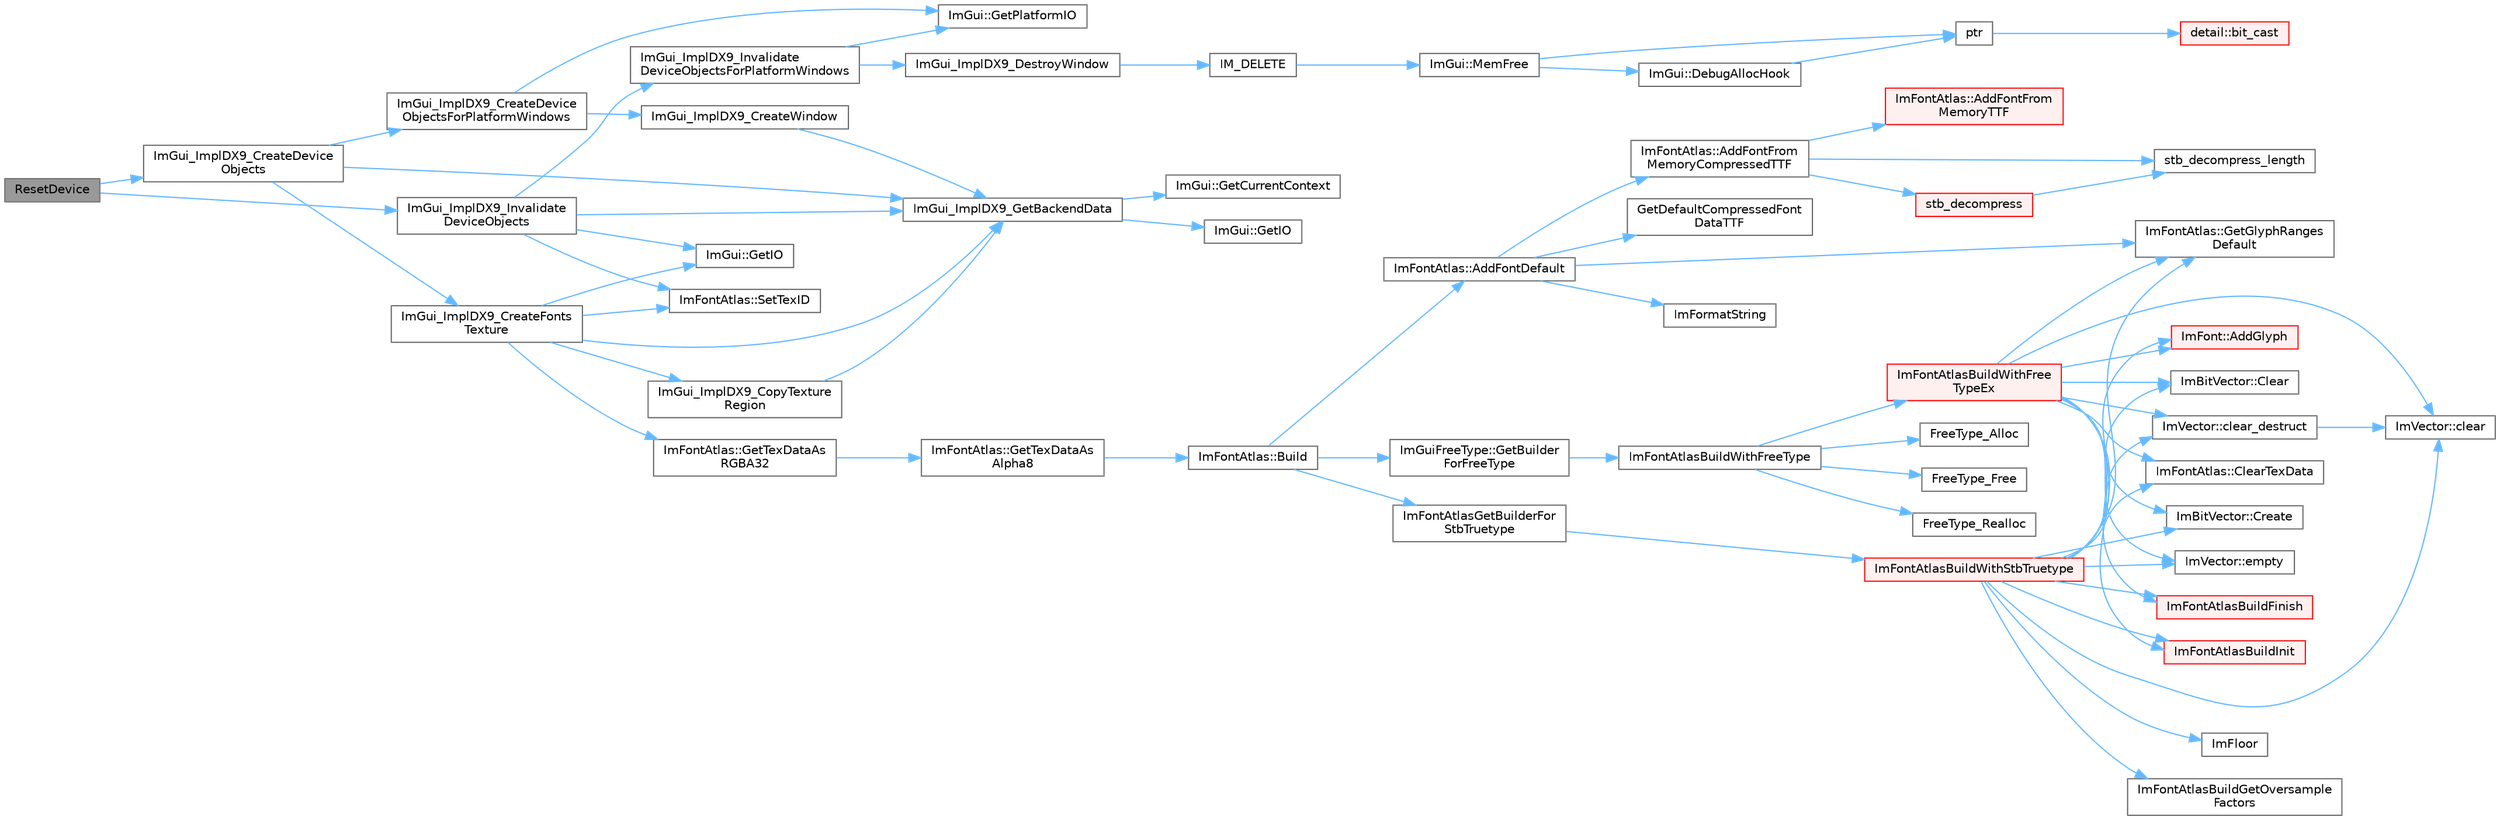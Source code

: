 digraph "ResetDevice"
{
 // LATEX_PDF_SIZE
  bgcolor="transparent";
  edge [fontname=Helvetica,fontsize=10,labelfontname=Helvetica,labelfontsize=10];
  node [fontname=Helvetica,fontsize=10,shape=box,height=0.2,width=0.4];
  rankdir="LR";
  Node1 [id="Node000001",label="ResetDevice",height=0.2,width=0.4,color="gray40", fillcolor="grey60", style="filled", fontcolor="black",tooltip=" "];
  Node1 -> Node2 [id="edge1_Node000001_Node000002",color="steelblue1",style="solid",tooltip=" "];
  Node2 [id="Node000002",label="ImGui_ImplDX9_CreateDevice\lObjects",height=0.2,width=0.4,color="grey40", fillcolor="white", style="filled",URL="$imgui__impl__dx9_8cpp.html#aecce01ad4b6c159c2556e58829d6cdfd",tooltip=" "];
  Node2 -> Node3 [id="edge2_Node000002_Node000003",color="steelblue1",style="solid",tooltip=" "];
  Node3 [id="Node000003",label="ImGui_ImplDX9_CreateDevice\lObjectsForPlatformWindows",height=0.2,width=0.4,color="grey40", fillcolor="white", style="filled",URL="$imgui__impl__dx9_8cpp.html#ae43f707459fcf3f6ea25e0aadfb81225",tooltip=" "];
  Node3 -> Node4 [id="edge3_Node000003_Node000004",color="steelblue1",style="solid",tooltip=" "];
  Node4 [id="Node000004",label="ImGui::GetPlatformIO",height=0.2,width=0.4,color="grey40", fillcolor="white", style="filled",URL="$namespace_im_gui.html#a3edc2b6129cbf1e8d247c6d03c344065",tooltip=" "];
  Node3 -> Node5 [id="edge4_Node000003_Node000005",color="steelblue1",style="solid",tooltip=" "];
  Node5 [id="Node000005",label="ImGui_ImplDX9_CreateWindow",height=0.2,width=0.4,color="grey40", fillcolor="white", style="filled",URL="$imgui__impl__dx9_8cpp.html#ac02a491e6680281a68374e982b93c8c0",tooltip=" "];
  Node5 -> Node6 [id="edge5_Node000005_Node000006",color="steelblue1",style="solid",tooltip=" "];
  Node6 [id="Node000006",label="ImGui_ImplDX9_GetBackendData",height=0.2,width=0.4,color="grey40", fillcolor="white", style="filled",URL="$imgui__impl__dx9_8cpp.html#a7d4a627084dae9975dcce23791c52b67",tooltip=" "];
  Node6 -> Node7 [id="edge6_Node000006_Node000007",color="steelblue1",style="solid",tooltip=" "];
  Node7 [id="Node000007",label="ImGui::GetCurrentContext",height=0.2,width=0.4,color="grey40", fillcolor="white", style="filled",URL="$namespace_im_gui.html#af557a6de5538099a0f6047eb994bbf42",tooltip=" "];
  Node6 -> Node8 [id="edge7_Node000006_Node000008",color="steelblue1",style="solid",tooltip=" "];
  Node8 [id="Node000008",label="ImGui::GetIO",height=0.2,width=0.4,color="grey40", fillcolor="white", style="filled",URL="$namespace_im_gui.html#a7dea7d0530868f078324f14a308f0c3c",tooltip=" "];
  Node2 -> Node9 [id="edge8_Node000002_Node000009",color="steelblue1",style="solid",tooltip=" "];
  Node9 [id="Node000009",label="ImGui_ImplDX9_CreateFonts\lTexture",height=0.2,width=0.4,color="grey40", fillcolor="white", style="filled",URL="$imgui__impl__dx9_8cpp.html#ad73ce3cbbcfa73053cded146b4e94c1a",tooltip=" "];
  Node9 -> Node10 [id="edge9_Node000009_Node000010",color="steelblue1",style="solid",tooltip=" "];
  Node10 [id="Node000010",label="ImGui::GetIO",height=0.2,width=0.4,color="grey40", fillcolor="white", style="filled",URL="$namespace_im_gui.html#a3179e560812f878f3961ce803a5d9302",tooltip=" "];
  Node9 -> Node11 [id="edge10_Node000009_Node000011",color="steelblue1",style="solid",tooltip=" "];
  Node11 [id="Node000011",label="ImFontAtlas::GetTexDataAs\lRGBA32",height=0.2,width=0.4,color="grey40", fillcolor="white", style="filled",URL="$struct_im_font_atlas.html#a8abb0c4e67ebb38249d4df71218c4eec",tooltip=" "];
  Node11 -> Node12 [id="edge11_Node000011_Node000012",color="steelblue1",style="solid",tooltip=" "];
  Node12 [id="Node000012",label="ImFontAtlas::GetTexDataAs\lAlpha8",height=0.2,width=0.4,color="grey40", fillcolor="white", style="filled",URL="$struct_im_font_atlas.html#aeff1a1044a1ab68d8f27bb2819cd9f44",tooltip=" "];
  Node12 -> Node13 [id="edge12_Node000012_Node000013",color="steelblue1",style="solid",tooltip=" "];
  Node13 [id="Node000013",label="ImFontAtlas::Build",height=0.2,width=0.4,color="grey40", fillcolor="white", style="filled",URL="$struct_im_font_atlas.html#a81e39e30dffa4dd7e458a53297451e27",tooltip=" "];
  Node13 -> Node14 [id="edge13_Node000013_Node000014",color="steelblue1",style="solid",tooltip=" "];
  Node14 [id="Node000014",label="ImFontAtlas::AddFontDefault",height=0.2,width=0.4,color="grey40", fillcolor="white", style="filled",URL="$struct_im_font_atlas.html#a9d2b4a94579bf603a0d2662cd8348cbd",tooltip=" "];
  Node14 -> Node15 [id="edge14_Node000014_Node000015",color="steelblue1",style="solid",tooltip=" "];
  Node15 [id="Node000015",label="ImFontAtlas::AddFontFrom\lMemoryCompressedTTF",height=0.2,width=0.4,color="grey40", fillcolor="white", style="filled",URL="$struct_im_font_atlas.html#a478ffa07777bf990ade02889e15a21ab",tooltip=" "];
  Node15 -> Node16 [id="edge15_Node000015_Node000016",color="steelblue1",style="solid",tooltip=" "];
  Node16 [id="Node000016",label="ImFontAtlas::AddFontFrom\lMemoryTTF",height=0.2,width=0.4,color="red", fillcolor="#FFF0F0", style="filled",URL="$struct_im_font_atlas.html#a95eec9b791e9c509180030f8176406ff",tooltip=" "];
  Node15 -> Node21 [id="edge16_Node000015_Node000021",color="steelblue1",style="solid",tooltip=" "];
  Node21 [id="Node000021",label="stb_decompress",height=0.2,width=0.4,color="red", fillcolor="#FFF0F0", style="filled",URL="$imgui__draw_8cpp.html#a23f899d930c93d351569ee83cf920570",tooltip=" "];
  Node21 -> Node23 [id="edge17_Node000021_Node000023",color="steelblue1",style="solid",tooltip=" "];
  Node23 [id="Node000023",label="stb_decompress_length",height=0.2,width=0.4,color="grey40", fillcolor="white", style="filled",URL="$imgui__draw_8cpp.html#a5a5301def23b33e2156ac79a8b65c69b",tooltip=" "];
  Node15 -> Node23 [id="edge18_Node000015_Node000023",color="steelblue1",style="solid",tooltip=" "];
  Node14 -> Node27 [id="edge19_Node000014_Node000027",color="steelblue1",style="solid",tooltip=" "];
  Node27 [id="Node000027",label="GetDefaultCompressedFont\lDataTTF",height=0.2,width=0.4,color="grey40", fillcolor="white", style="filled",URL="$imgui__draw_8cpp.html#abc3b462ef2c5ef511d4f7231e3d9b853",tooltip=" "];
  Node14 -> Node28 [id="edge20_Node000014_Node000028",color="steelblue1",style="solid",tooltip=" "];
  Node28 [id="Node000028",label="ImFontAtlas::GetGlyphRanges\lDefault",height=0.2,width=0.4,color="grey40", fillcolor="white", style="filled",URL="$struct_im_font_atlas.html#adec0df140eb1dc01c2a22a5253d62820",tooltip=" "];
  Node14 -> Node29 [id="edge21_Node000014_Node000029",color="steelblue1",style="solid",tooltip=" "];
  Node29 [id="Node000029",label="ImFormatString",height=0.2,width=0.4,color="grey40", fillcolor="white", style="filled",URL="$imgui_8cpp.html#a75ccaf7d676b1f567ba888ae42ac3809",tooltip=" "];
  Node13 -> Node30 [id="edge22_Node000013_Node000030",color="steelblue1",style="solid",tooltip=" "];
  Node30 [id="Node000030",label="ImGuiFreeType::GetBuilder\lForFreeType",height=0.2,width=0.4,color="grey40", fillcolor="white", style="filled",URL="$namespace_im_gui_free_type.html#ad0ba08f92f212ec5da9dd7a2872e0ae3",tooltip=" "];
  Node30 -> Node31 [id="edge23_Node000030_Node000031",color="steelblue1",style="solid",tooltip=" "];
  Node31 [id="Node000031",label="ImFontAtlasBuildWithFreeType",height=0.2,width=0.4,color="grey40", fillcolor="white", style="filled",URL="$imgui__freetype_8cpp.html#a59c51a543162f6d8a70c66e526f2f5fe",tooltip=" "];
  Node31 -> Node32 [id="edge24_Node000031_Node000032",color="steelblue1",style="solid",tooltip=" "];
  Node32 [id="Node000032",label="FreeType_Alloc",height=0.2,width=0.4,color="grey40", fillcolor="white", style="filled",URL="$imgui__freetype_8cpp.html#a6a98733a4a93bb0b2a6cc6c1d1c0637c",tooltip=" "];
  Node31 -> Node33 [id="edge25_Node000031_Node000033",color="steelblue1",style="solid",tooltip=" "];
  Node33 [id="Node000033",label="FreeType_Free",height=0.2,width=0.4,color="grey40", fillcolor="white", style="filled",URL="$imgui__freetype_8cpp.html#abc3aa644b842c8087c6a785b59fcf5e6",tooltip=" "];
  Node31 -> Node34 [id="edge26_Node000031_Node000034",color="steelblue1",style="solid",tooltip=" "];
  Node34 [id="Node000034",label="FreeType_Realloc",height=0.2,width=0.4,color="grey40", fillcolor="white", style="filled",URL="$imgui__freetype_8cpp.html#afb83eb710c8c6c48c842184d2b43bd72",tooltip=" "];
  Node31 -> Node35 [id="edge27_Node000031_Node000035",color="steelblue1",style="solid",tooltip=" "];
  Node35 [id="Node000035",label="ImFontAtlasBuildWithFree\lTypeEx",height=0.2,width=0.4,color="red", fillcolor="#FFF0F0", style="filled",URL="$imgui__freetype_8cpp.html#af965b039f4cb8ad8bcdc5a1981ac5d81",tooltip=" "];
  Node35 -> Node36 [id="edge28_Node000035_Node000036",color="steelblue1",style="solid",tooltip=" "];
  Node36 [id="Node000036",label="ImFont::AddGlyph",height=0.2,width=0.4,color="red", fillcolor="#FFF0F0", style="filled",URL="$struct_im_font.html#a1badad96fa8d41b4754fc7bdb826e6b2",tooltip=" "];
  Node35 -> Node40 [id="edge29_Node000035_Node000040",color="steelblue1",style="solid",tooltip=" "];
  Node40 [id="Node000040",label="ImBitVector::Clear",height=0.2,width=0.4,color="grey40", fillcolor="white", style="filled",URL="$struct_im_bit_vector.html#a6486ac9a357400a42af07909f937a659",tooltip=" "];
  Node35 -> Node41 [id="edge30_Node000035_Node000041",color="steelblue1",style="solid",tooltip=" "];
  Node41 [id="Node000041",label="ImVector::clear",height=0.2,width=0.4,color="grey40", fillcolor="white", style="filled",URL="$struct_im_vector.html#ae2d401b4ec5f1113cdb8edb5a61a38f7",tooltip=" "];
  Node35 -> Node42 [id="edge31_Node000035_Node000042",color="steelblue1",style="solid",tooltip=" "];
  Node42 [id="Node000042",label="ImVector::clear_destruct",height=0.2,width=0.4,color="grey40", fillcolor="white", style="filled",URL="$struct_im_vector.html#ac1ed34eac753156e87e8a92f78dbbe3f",tooltip=" "];
  Node42 -> Node41 [id="edge32_Node000042_Node000041",color="steelblue1",style="solid",tooltip=" "];
  Node35 -> Node18 [id="edge33_Node000035_Node000018",color="steelblue1",style="solid",tooltip=" "];
  Node18 [id="Node000018",label="ImFontAtlas::ClearTexData",height=0.2,width=0.4,color="grey40", fillcolor="white", style="filled",URL="$struct_im_font_atlas.html#a3ede4bd513bec044c77ac392ad9c6e86",tooltip=" "];
  Node35 -> Node43 [id="edge34_Node000035_Node000043",color="steelblue1",style="solid",tooltip=" "];
  Node43 [id="Node000043",label="ImBitVector::Create",height=0.2,width=0.4,color="grey40", fillcolor="white", style="filled",URL="$struct_im_bit_vector.html#a2e25a0809000ad27bfc3fb89f3d04829",tooltip=" "];
  Node35 -> Node44 [id="edge35_Node000035_Node000044",color="steelblue1",style="solid",tooltip=" "];
  Node44 [id="Node000044",label="ImVector::empty",height=0.2,width=0.4,color="grey40", fillcolor="white", style="filled",URL="$struct_im_vector.html#aa53e48a5272f4bad1099368769514ff1",tooltip=" "];
  Node35 -> Node28 [id="edge36_Node000035_Node000028",color="steelblue1",style="solid",tooltip=" "];
  Node35 -> Node46 [id="edge37_Node000035_Node000046",color="steelblue1",style="solid",tooltip=" "];
  Node46 [id="Node000046",label="ImFontAtlasBuildFinish",height=0.2,width=0.4,color="red", fillcolor="#FFF0F0", style="filled",URL="$imgui__draw_8cpp.html#adbf0ee92b3ac86e30b9e81f552d15d37",tooltip=" "];
  Node35 -> Node60 [id="edge38_Node000035_Node000060",color="steelblue1",style="solid",tooltip=" "];
  Node60 [id="Node000060",label="ImFontAtlasBuildInit",height=0.2,width=0.4,color="red", fillcolor="#FFF0F0", style="filled",URL="$imgui__draw_8cpp.html#ac050ff181df43cec0b63d834b6039c3f",tooltip=" "];
  Node13 -> Node78 [id="edge39_Node000013_Node000078",color="steelblue1",style="solid",tooltip=" "];
  Node78 [id="Node000078",label="ImFontAtlasGetBuilderFor\lStbTruetype",height=0.2,width=0.4,color="grey40", fillcolor="white", style="filled",URL="$imgui__draw_8cpp.html#a4c276d0224ef420d570c9485c4c76a19",tooltip=" "];
  Node78 -> Node79 [id="edge40_Node000078_Node000079",color="steelblue1",style="solid",tooltip=" "];
  Node79 [id="Node000079",label="ImFontAtlasBuildWithStbTruetype",height=0.2,width=0.4,color="red", fillcolor="#FFF0F0", style="filled",URL="$imgui__draw_8cpp.html#a2f785bd6dd330af7a832589fa24f303a",tooltip=" "];
  Node79 -> Node36 [id="edge41_Node000079_Node000036",color="steelblue1",style="solid",tooltip=" "];
  Node79 -> Node40 [id="edge42_Node000079_Node000040",color="steelblue1",style="solid",tooltip=" "];
  Node79 -> Node41 [id="edge43_Node000079_Node000041",color="steelblue1",style="solid",tooltip=" "];
  Node79 -> Node42 [id="edge44_Node000079_Node000042",color="steelblue1",style="solid",tooltip=" "];
  Node79 -> Node18 [id="edge45_Node000079_Node000018",color="steelblue1",style="solid",tooltip=" "];
  Node79 -> Node43 [id="edge46_Node000079_Node000043",color="steelblue1",style="solid",tooltip=" "];
  Node79 -> Node44 [id="edge47_Node000079_Node000044",color="steelblue1",style="solid",tooltip=" "];
  Node79 -> Node28 [id="edge48_Node000079_Node000028",color="steelblue1",style="solid",tooltip=" "];
  Node79 -> Node80 [id="edge49_Node000079_Node000080",color="steelblue1",style="solid",tooltip=" "];
  Node80 [id="Node000080",label="ImFloor",height=0.2,width=0.4,color="grey40", fillcolor="white", style="filled",URL="$imgui__internal_8h.html#a51a84b6be21807818b857a8565d97912",tooltip=" "];
  Node79 -> Node46 [id="edge50_Node000079_Node000046",color="steelblue1",style="solid",tooltip=" "];
  Node79 -> Node81 [id="edge51_Node000079_Node000081",color="steelblue1",style="solid",tooltip=" "];
  Node81 [id="Node000081",label="ImFontAtlasBuildGetOversample\lFactors",height=0.2,width=0.4,color="grey40", fillcolor="white", style="filled",URL="$imgui__draw_8cpp.html#aa1efcf4c3caa22137e6a7d548435af5a",tooltip=" "];
  Node79 -> Node60 [id="edge52_Node000079_Node000060",color="steelblue1",style="solid",tooltip=" "];
  Node9 -> Node95 [id="edge53_Node000009_Node000095",color="steelblue1",style="solid",tooltip=" "];
  Node95 [id="Node000095",label="ImGui_ImplDX9_CopyTexture\lRegion",height=0.2,width=0.4,color="grey40", fillcolor="white", style="filled",URL="$imgui__impl__dx9_8cpp.html#a405eb6a0fad3960f2bd742ffa8ac5310",tooltip=" "];
  Node95 -> Node6 [id="edge54_Node000095_Node000006",color="steelblue1",style="solid",tooltip=" "];
  Node9 -> Node6 [id="edge55_Node000009_Node000006",color="steelblue1",style="solid",tooltip=" "];
  Node9 -> Node96 [id="edge56_Node000009_Node000096",color="steelblue1",style="solid",tooltip=" "];
  Node96 [id="Node000096",label="ImFontAtlas::SetTexID",height=0.2,width=0.4,color="grey40", fillcolor="white", style="filled",URL="$struct_im_font_atlas.html#a96ffd1956c11dac4f79b43c095828445",tooltip=" "];
  Node2 -> Node6 [id="edge57_Node000002_Node000006",color="steelblue1",style="solid",tooltip=" "];
  Node1 -> Node97 [id="edge58_Node000001_Node000097",color="steelblue1",style="solid",tooltip=" "];
  Node97 [id="Node000097",label="ImGui_ImplDX9_Invalidate\lDeviceObjects",height=0.2,width=0.4,color="grey40", fillcolor="white", style="filled",URL="$imgui__impl__dx9_8cpp.html#a804e9baf417a8919403b887f2a53d1ff",tooltip=" "];
  Node97 -> Node10 [id="edge59_Node000097_Node000010",color="steelblue1",style="solid",tooltip=" "];
  Node97 -> Node6 [id="edge60_Node000097_Node000006",color="steelblue1",style="solid",tooltip=" "];
  Node97 -> Node98 [id="edge61_Node000097_Node000098",color="steelblue1",style="solid",tooltip=" "];
  Node98 [id="Node000098",label="ImGui_ImplDX9_Invalidate\lDeviceObjectsForPlatformWindows",height=0.2,width=0.4,color="grey40", fillcolor="white", style="filled",URL="$imgui__impl__dx9_8cpp.html#a223701ab9a9dd6f3bcb08779238c96aa",tooltip=" "];
  Node98 -> Node4 [id="edge62_Node000098_Node000004",color="steelblue1",style="solid",tooltip=" "];
  Node98 -> Node99 [id="edge63_Node000098_Node000099",color="steelblue1",style="solid",tooltip=" "];
  Node99 [id="Node000099",label="ImGui_ImplDX9_DestroyWindow",height=0.2,width=0.4,color="grey40", fillcolor="white", style="filled",URL="$imgui__impl__dx9_8cpp.html#ae7b38328a916740b5d6a2d23e54cad3c",tooltip=" "];
  Node99 -> Node100 [id="edge64_Node000099_Node000100",color="steelblue1",style="solid",tooltip=" "];
  Node100 [id="Node000100",label="IM_DELETE",height=0.2,width=0.4,color="grey40", fillcolor="white", style="filled",URL="$imgui_8h.html#a3c856832c3fe1da8767a9353da3707e1",tooltip=" "];
  Node100 -> Node101 [id="edge65_Node000100_Node000101",color="steelblue1",style="solid",tooltip=" "];
  Node101 [id="Node000101",label="ImGui::MemFree",height=0.2,width=0.4,color="grey40", fillcolor="white", style="filled",URL="$namespace_im_gui.html#a269ec695c6e722ec3da85dae37f0675d",tooltip=" "];
  Node101 -> Node102 [id="edge66_Node000101_Node000102",color="steelblue1",style="solid",tooltip=" "];
  Node102 [id="Node000102",label="ImGui::DebugAllocHook",height=0.2,width=0.4,color="grey40", fillcolor="white", style="filled",URL="$namespace_im_gui.html#af81dc8d88fa2e5d0996163993f90ccf8",tooltip=" "];
  Node102 -> Node103 [id="edge67_Node000102_Node000103",color="steelblue1",style="solid",tooltip=" "];
  Node103 [id="Node000103",label="ptr",height=0.2,width=0.4,color="grey40", fillcolor="white", style="filled",URL="$spdlog_2include_2spdlog_2fmt_2bundled_2format_8h.html#adb6e274f8eb0b74b2865215e1b49c535",tooltip=" "];
  Node103 -> Node104 [id="edge68_Node000103_Node000104",color="steelblue1",style="solid",tooltip=" "];
  Node104 [id="Node000104",label="detail::bit_cast",height=0.2,width=0.4,color="red", fillcolor="#FFF0F0", style="filled",URL="$namespacedetail.html#a13855d666ae097f8d0343395183e3b47",tooltip=" "];
  Node101 -> Node103 [id="edge69_Node000101_Node000103",color="steelblue1",style="solid",tooltip=" "];
  Node97 -> Node96 [id="edge70_Node000097_Node000096",color="steelblue1",style="solid",tooltip=" "];
}

